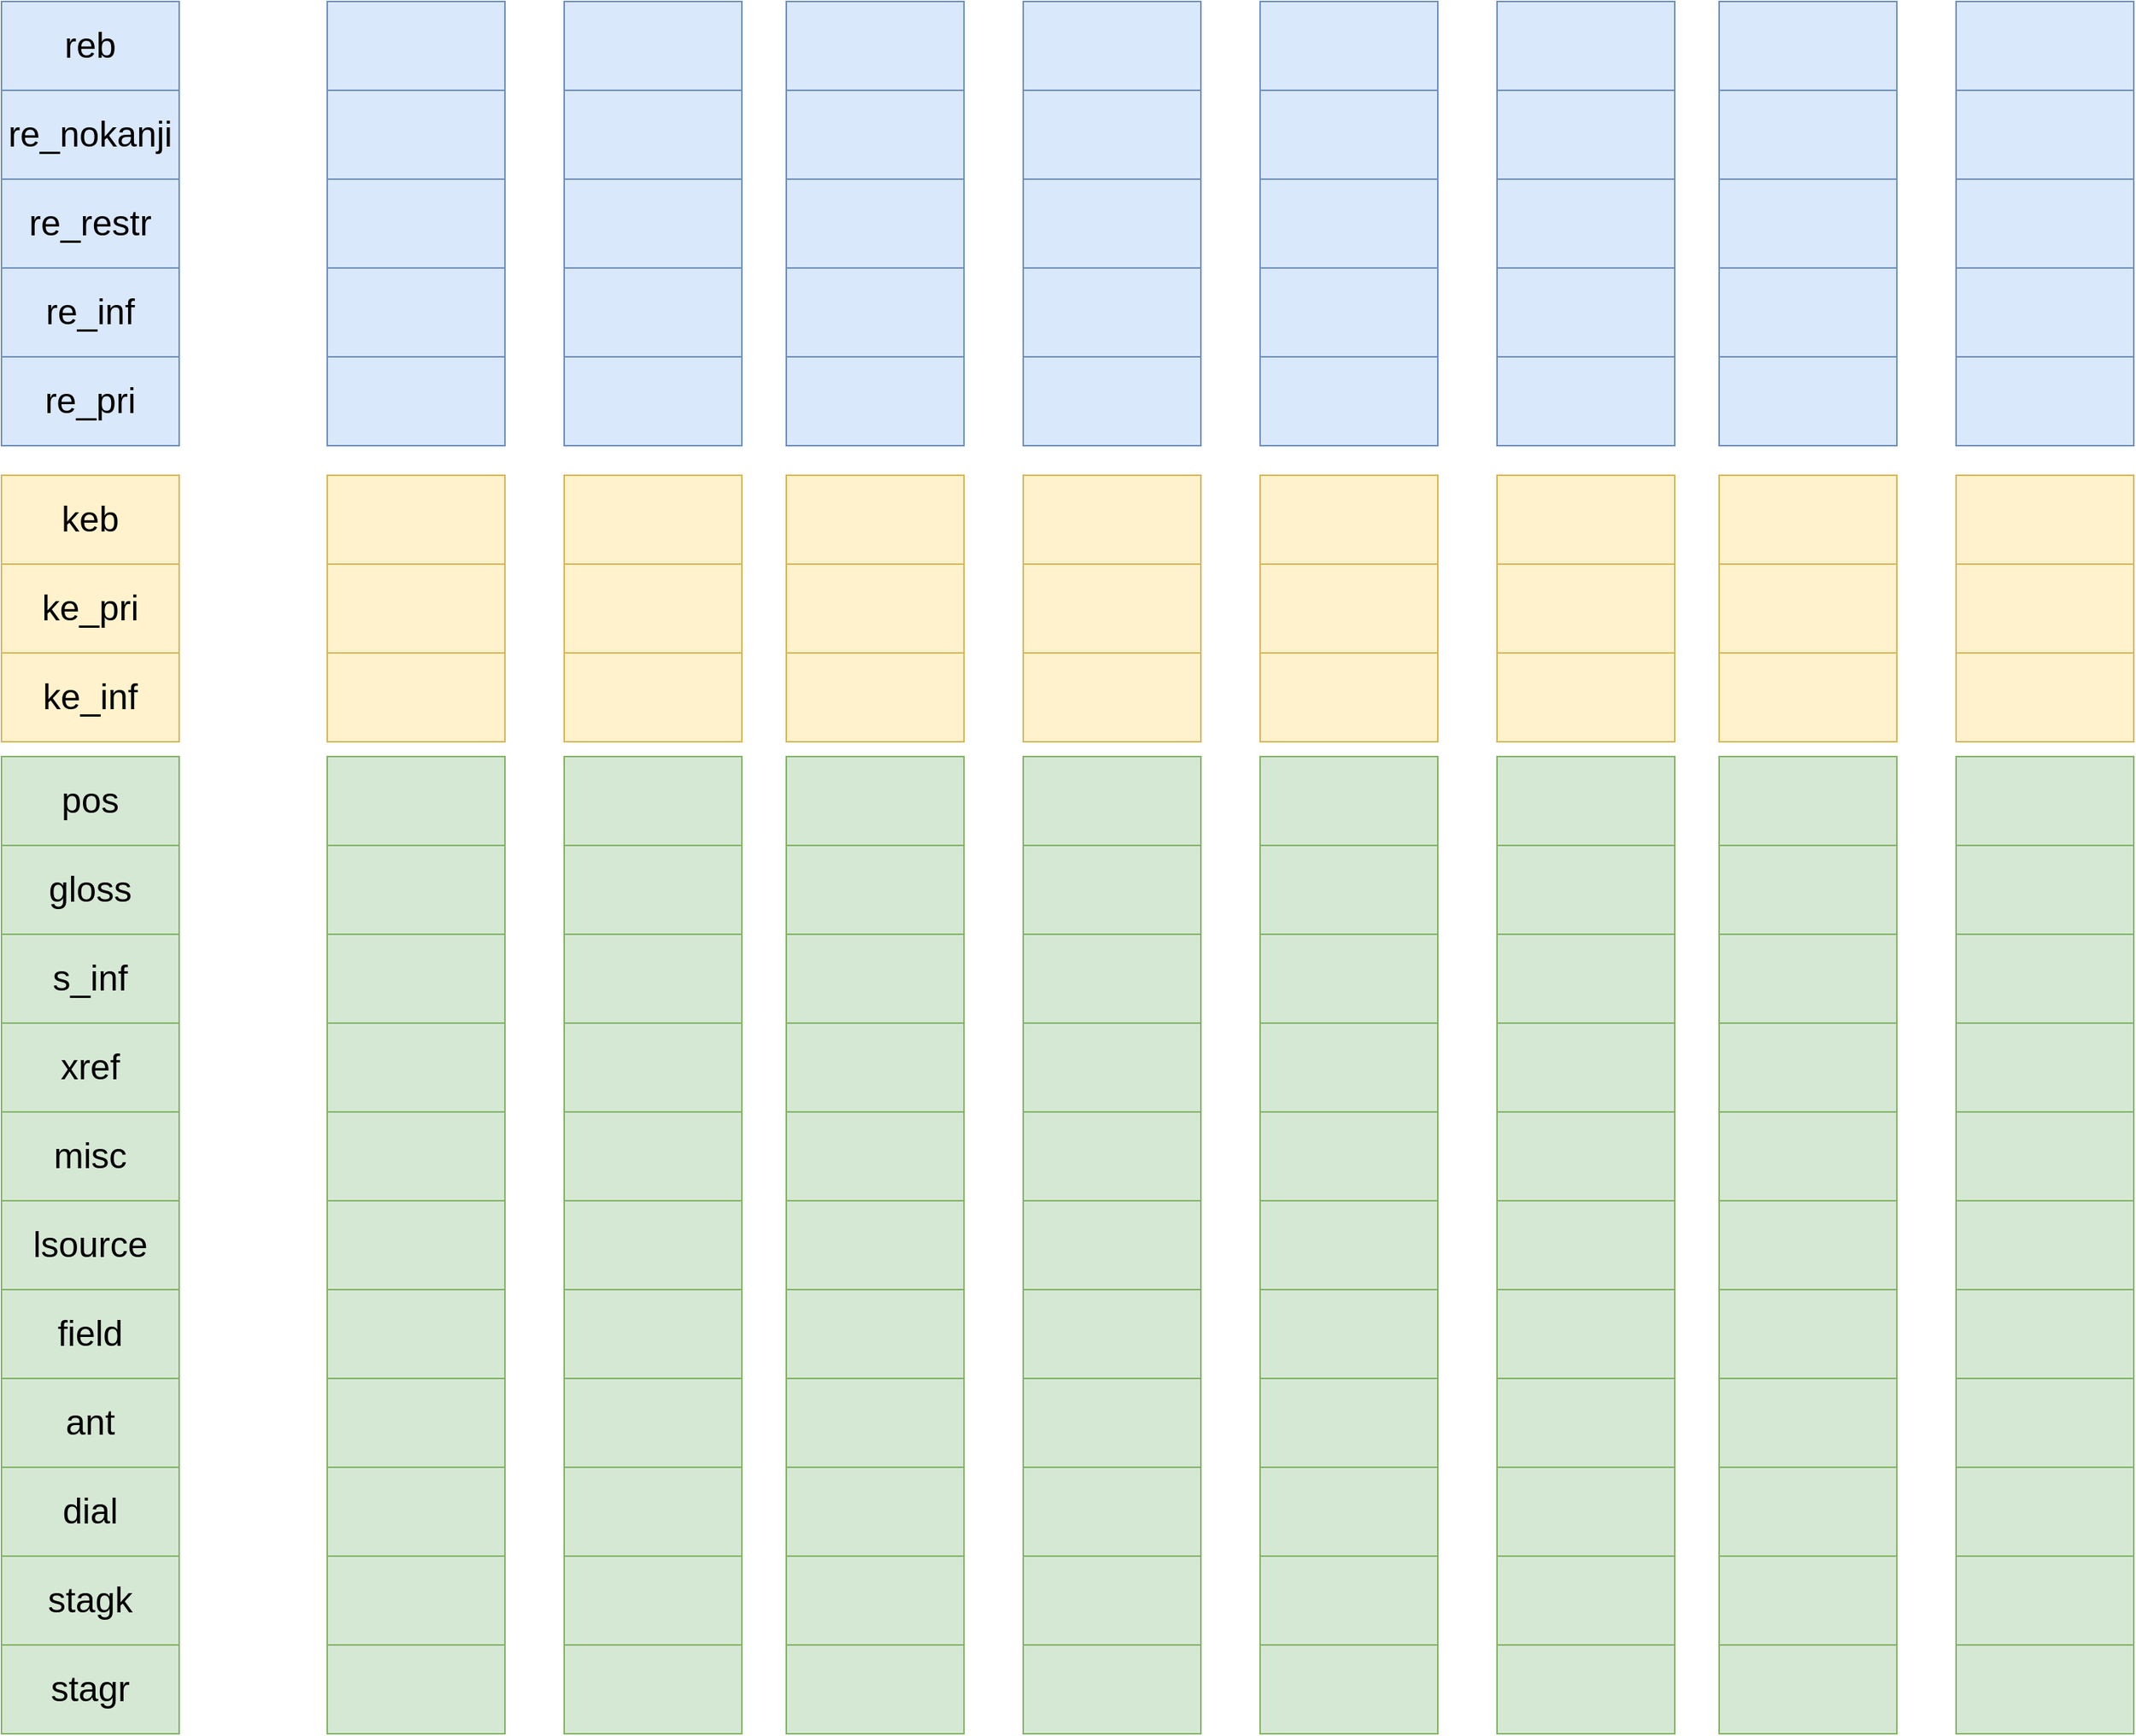 <mxfile version="15.3.5" type="device"><diagram id="VDv65uDaTZI5-oXiUYlj" name="Page-1"><mxGraphModel dx="2426" dy="1391" grid="1" gridSize="10" guides="1" tooltips="1" connect="1" arrows="1" fold="1" page="1" pageScale="1" pageWidth="850" pageHeight="1100" math="0" shadow="0"><root><mxCell id="0"/><mxCell id="1" parent="0"/><mxCell id="nnM_vdUUp27lyh8uVQgL-1" value="reb" style="rounded=0;whiteSpace=wrap;html=1;hachureGap=4;pointerEvents=0;fontSize=24;fillColor=#dae8fc;strokeColor=#6c8ebf;" vertex="1" parent="1"><mxGeometry x="70" y="210" width="120" height="60" as="geometry"/></mxCell><mxCell id="nnM_vdUUp27lyh8uVQgL-2" value="re_nokanji" style="rounded=0;whiteSpace=wrap;html=1;hachureGap=4;pointerEvents=0;fontSize=24;fillColor=#dae8fc;strokeColor=#6c8ebf;" vertex="1" parent="1"><mxGeometry x="70" y="270" width="120" height="60" as="geometry"/></mxCell><mxCell id="nnM_vdUUp27lyh8uVQgL-3" value="re_restr" style="rounded=0;whiteSpace=wrap;html=1;hachureGap=4;pointerEvents=0;fontSize=24;fillColor=#dae8fc;strokeColor=#6c8ebf;" vertex="1" parent="1"><mxGeometry x="70" y="330" width="120" height="60" as="geometry"/></mxCell><mxCell id="nnM_vdUUp27lyh8uVQgL-4" value="re_inf" style="rounded=0;whiteSpace=wrap;html=1;hachureGap=4;pointerEvents=0;fontSize=24;fillColor=#dae8fc;strokeColor=#6c8ebf;" vertex="1" parent="1"><mxGeometry x="70" y="390" width="120" height="60" as="geometry"/></mxCell><mxCell id="nnM_vdUUp27lyh8uVQgL-5" value="keb" style="rounded=0;whiteSpace=wrap;html=1;hachureGap=4;pointerEvents=0;fontSize=24;fillColor=#fff2cc;strokeColor=#d6b656;" vertex="1" parent="1"><mxGeometry x="70" y="530" width="120" height="60" as="geometry"/></mxCell><mxCell id="nnM_vdUUp27lyh8uVQgL-6" value="ke_pri" style="rounded=0;whiteSpace=wrap;html=1;hachureGap=4;pointerEvents=0;fontSize=24;fillColor=#fff2cc;strokeColor=#d6b656;" vertex="1" parent="1"><mxGeometry x="70" y="590" width="120" height="60" as="geometry"/></mxCell><mxCell id="nnM_vdUUp27lyh8uVQgL-7" value="ke_inf" style="rounded=0;whiteSpace=wrap;html=1;hachureGap=4;pointerEvents=0;fontSize=24;fillColor=#fff2cc;strokeColor=#d6b656;" vertex="1" parent="1"><mxGeometry x="70" y="650" width="120" height="60" as="geometry"/></mxCell><mxCell id="nnM_vdUUp27lyh8uVQgL-8" value="re_pri" style="rounded=0;whiteSpace=wrap;html=1;hachureGap=4;pointerEvents=0;fontSize=24;fillColor=#dae8fc;strokeColor=#6c8ebf;" vertex="1" parent="1"><mxGeometry x="70" y="450" width="120" height="60" as="geometry"/></mxCell><mxCell id="nnM_vdUUp27lyh8uVQgL-9" value="pos" style="rounded=0;whiteSpace=wrap;html=1;hachureGap=4;pointerEvents=0;fontSize=24;fillColor=#d5e8d4;strokeColor=#82b366;" vertex="1" parent="1"><mxGeometry x="70" y="720" width="120" height="60" as="geometry"/></mxCell><mxCell id="nnM_vdUUp27lyh8uVQgL-10" value="gloss" style="rounded=0;whiteSpace=wrap;html=1;hachureGap=4;pointerEvents=0;fontSize=24;fillColor=#d5e8d4;strokeColor=#82b366;" vertex="1" parent="1"><mxGeometry x="70" y="780" width="120" height="60" as="geometry"/></mxCell><mxCell id="nnM_vdUUp27lyh8uVQgL-11" value="s_inf" style="rounded=0;whiteSpace=wrap;html=1;hachureGap=4;pointerEvents=0;fontSize=24;fillColor=#d5e8d4;strokeColor=#82b366;" vertex="1" parent="1"><mxGeometry x="70" y="840" width="120" height="60" as="geometry"/></mxCell><mxCell id="nnM_vdUUp27lyh8uVQgL-12" value="xref" style="rounded=0;whiteSpace=wrap;html=1;hachureGap=4;pointerEvents=0;fontSize=24;fillColor=#d5e8d4;strokeColor=#82b366;" vertex="1" parent="1"><mxGeometry x="70" y="900" width="120" height="60" as="geometry"/></mxCell><mxCell id="nnM_vdUUp27lyh8uVQgL-13" value="misc" style="rounded=0;whiteSpace=wrap;html=1;hachureGap=4;pointerEvents=0;fontSize=24;fillColor=#d5e8d4;strokeColor=#82b366;" vertex="1" parent="1"><mxGeometry x="70" y="960" width="120" height="60" as="geometry"/></mxCell><mxCell id="nnM_vdUUp27lyh8uVQgL-14" value="lsource" style="rounded=0;whiteSpace=wrap;html=1;hachureGap=4;pointerEvents=0;fontSize=24;fillColor=#d5e8d4;strokeColor=#82b366;" vertex="1" parent="1"><mxGeometry x="70" y="1020" width="120" height="60" as="geometry"/></mxCell><mxCell id="nnM_vdUUp27lyh8uVQgL-15" value="field" style="rounded=0;whiteSpace=wrap;html=1;hachureGap=4;pointerEvents=0;fontSize=24;fillColor=#d5e8d4;strokeColor=#82b366;" vertex="1" parent="1"><mxGeometry x="70" y="1080" width="120" height="60" as="geometry"/></mxCell><mxCell id="nnM_vdUUp27lyh8uVQgL-16" value="ant" style="rounded=0;whiteSpace=wrap;html=1;hachureGap=4;pointerEvents=0;fontSize=24;fillColor=#d5e8d4;strokeColor=#82b366;" vertex="1" parent="1"><mxGeometry x="70" y="1140" width="120" height="60" as="geometry"/></mxCell><mxCell id="nnM_vdUUp27lyh8uVQgL-17" value="dial" style="rounded=0;whiteSpace=wrap;html=1;hachureGap=4;pointerEvents=0;fontSize=24;fillColor=#d5e8d4;strokeColor=#82b366;" vertex="1" parent="1"><mxGeometry x="70" y="1200" width="120" height="60" as="geometry"/></mxCell><mxCell id="nnM_vdUUp27lyh8uVQgL-18" value="stagk" style="rounded=0;whiteSpace=wrap;html=1;hachureGap=4;pointerEvents=0;fontSize=24;fillColor=#d5e8d4;strokeColor=#82b366;" vertex="1" parent="1"><mxGeometry x="70" y="1260" width="120" height="60" as="geometry"/></mxCell><mxCell id="nnM_vdUUp27lyh8uVQgL-19" value="stagr" style="rounded=0;whiteSpace=wrap;html=1;hachureGap=4;pointerEvents=0;fontSize=24;fillColor=#d5e8d4;strokeColor=#82b366;" vertex="1" parent="1"><mxGeometry x="70" y="1320" width="120" height="60" as="geometry"/></mxCell><mxCell id="nnM_vdUUp27lyh8uVQgL-20" value="" style="rounded=0;whiteSpace=wrap;html=1;hachureGap=4;pointerEvents=0;fontSize=24;fillColor=#dae8fc;strokeColor=#6c8ebf;" vertex="1" parent="1"><mxGeometry x="290" y="210" width="120" height="60" as="geometry"/></mxCell><mxCell id="nnM_vdUUp27lyh8uVQgL-21" value="" style="rounded=0;whiteSpace=wrap;html=1;hachureGap=4;pointerEvents=0;fontSize=24;fillColor=#dae8fc;strokeColor=#6c8ebf;" vertex="1" parent="1"><mxGeometry x="290" y="270" width="120" height="60" as="geometry"/></mxCell><mxCell id="nnM_vdUUp27lyh8uVQgL-22" value="" style="rounded=0;whiteSpace=wrap;html=1;hachureGap=4;pointerEvents=0;fontSize=24;fillColor=#dae8fc;strokeColor=#6c8ebf;" vertex="1" parent="1"><mxGeometry x="290" y="330" width="120" height="60" as="geometry"/></mxCell><mxCell id="nnM_vdUUp27lyh8uVQgL-23" value="" style="rounded=0;whiteSpace=wrap;html=1;hachureGap=4;pointerEvents=0;fontSize=24;fillColor=#dae8fc;strokeColor=#6c8ebf;" vertex="1" parent="1"><mxGeometry x="290" y="390" width="120" height="60" as="geometry"/></mxCell><mxCell id="nnM_vdUUp27lyh8uVQgL-24" value="" style="rounded=0;whiteSpace=wrap;html=1;hachureGap=4;pointerEvents=0;fontSize=24;fillColor=#fff2cc;strokeColor=#d6b656;" vertex="1" parent="1"><mxGeometry x="290" y="530" width="120" height="60" as="geometry"/></mxCell><mxCell id="nnM_vdUUp27lyh8uVQgL-25" value="" style="rounded=0;whiteSpace=wrap;html=1;hachureGap=4;pointerEvents=0;fontSize=24;fillColor=#fff2cc;strokeColor=#d6b656;" vertex="1" parent="1"><mxGeometry x="290" y="590" width="120" height="60" as="geometry"/></mxCell><mxCell id="nnM_vdUUp27lyh8uVQgL-26" value="" style="rounded=0;whiteSpace=wrap;html=1;hachureGap=4;pointerEvents=0;fontSize=24;fillColor=#fff2cc;strokeColor=#d6b656;" vertex="1" parent="1"><mxGeometry x="290" y="650" width="120" height="60" as="geometry"/></mxCell><mxCell id="nnM_vdUUp27lyh8uVQgL-27" value="" style="rounded=0;whiteSpace=wrap;html=1;hachureGap=4;pointerEvents=0;fontSize=24;fillColor=#dae8fc;strokeColor=#6c8ebf;" vertex="1" parent="1"><mxGeometry x="290" y="450" width="120" height="60" as="geometry"/></mxCell><mxCell id="nnM_vdUUp27lyh8uVQgL-28" value="" style="rounded=0;whiteSpace=wrap;html=1;hachureGap=4;pointerEvents=0;fontSize=24;fillColor=#d5e8d4;strokeColor=#82b366;" vertex="1" parent="1"><mxGeometry x="290" y="720" width="120" height="60" as="geometry"/></mxCell><mxCell id="nnM_vdUUp27lyh8uVQgL-29" value="" style="rounded=0;whiteSpace=wrap;html=1;hachureGap=4;pointerEvents=0;fontSize=24;fillColor=#d5e8d4;strokeColor=#82b366;" vertex="1" parent="1"><mxGeometry x="290" y="780" width="120" height="60" as="geometry"/></mxCell><mxCell id="nnM_vdUUp27lyh8uVQgL-30" value="" style="rounded=0;whiteSpace=wrap;html=1;hachureGap=4;pointerEvents=0;fontSize=24;fillColor=#d5e8d4;strokeColor=#82b366;" vertex="1" parent="1"><mxGeometry x="290" y="840" width="120" height="60" as="geometry"/></mxCell><mxCell id="nnM_vdUUp27lyh8uVQgL-31" value="" style="rounded=0;whiteSpace=wrap;html=1;hachureGap=4;pointerEvents=0;fontSize=24;fillColor=#d5e8d4;strokeColor=#82b366;" vertex="1" parent="1"><mxGeometry x="290" y="900" width="120" height="60" as="geometry"/></mxCell><mxCell id="nnM_vdUUp27lyh8uVQgL-32" value="" style="rounded=0;whiteSpace=wrap;html=1;hachureGap=4;pointerEvents=0;fontSize=24;fillColor=#d5e8d4;strokeColor=#82b366;" vertex="1" parent="1"><mxGeometry x="290" y="960" width="120" height="60" as="geometry"/></mxCell><mxCell id="nnM_vdUUp27lyh8uVQgL-33" value="" style="rounded=0;whiteSpace=wrap;html=1;hachureGap=4;pointerEvents=0;fontSize=24;fillColor=#d5e8d4;strokeColor=#82b366;" vertex="1" parent="1"><mxGeometry x="290" y="1020" width="120" height="60" as="geometry"/></mxCell><mxCell id="nnM_vdUUp27lyh8uVQgL-34" value="" style="rounded=0;whiteSpace=wrap;html=1;hachureGap=4;pointerEvents=0;fontSize=24;fillColor=#d5e8d4;strokeColor=#82b366;" vertex="1" parent="1"><mxGeometry x="290" y="1080" width="120" height="60" as="geometry"/></mxCell><mxCell id="nnM_vdUUp27lyh8uVQgL-35" value="" style="rounded=0;whiteSpace=wrap;html=1;hachureGap=4;pointerEvents=0;fontSize=24;fillColor=#d5e8d4;strokeColor=#82b366;" vertex="1" parent="1"><mxGeometry x="290" y="1140" width="120" height="60" as="geometry"/></mxCell><mxCell id="nnM_vdUUp27lyh8uVQgL-36" value="" style="rounded=0;whiteSpace=wrap;html=1;hachureGap=4;pointerEvents=0;fontSize=24;fillColor=#d5e8d4;strokeColor=#82b366;" vertex="1" parent="1"><mxGeometry x="290" y="1200" width="120" height="60" as="geometry"/></mxCell><mxCell id="nnM_vdUUp27lyh8uVQgL-37" value="" style="rounded=0;whiteSpace=wrap;html=1;hachureGap=4;pointerEvents=0;fontSize=24;fillColor=#d5e8d4;strokeColor=#82b366;" vertex="1" parent="1"><mxGeometry x="290" y="1260" width="120" height="60" as="geometry"/></mxCell><mxCell id="nnM_vdUUp27lyh8uVQgL-38" value="" style="rounded=0;whiteSpace=wrap;html=1;hachureGap=4;pointerEvents=0;fontSize=24;fillColor=#d5e8d4;strokeColor=#82b366;" vertex="1" parent="1"><mxGeometry x="290" y="1320" width="120" height="60" as="geometry"/></mxCell><mxCell id="nnM_vdUUp27lyh8uVQgL-39" value="" style="rounded=0;whiteSpace=wrap;html=1;hachureGap=4;pointerEvents=0;fontSize=24;fillColor=#dae8fc;strokeColor=#6c8ebf;" vertex="1" parent="1"><mxGeometry x="450" y="210" width="120" height="60" as="geometry"/></mxCell><mxCell id="nnM_vdUUp27lyh8uVQgL-40" value="" style="rounded=0;whiteSpace=wrap;html=1;hachureGap=4;pointerEvents=0;fontSize=24;fillColor=#dae8fc;strokeColor=#6c8ebf;" vertex="1" parent="1"><mxGeometry x="450" y="270" width="120" height="60" as="geometry"/></mxCell><mxCell id="nnM_vdUUp27lyh8uVQgL-41" value="" style="rounded=0;whiteSpace=wrap;html=1;hachureGap=4;pointerEvents=0;fontSize=24;fillColor=#dae8fc;strokeColor=#6c8ebf;" vertex="1" parent="1"><mxGeometry x="450" y="330" width="120" height="60" as="geometry"/></mxCell><mxCell id="nnM_vdUUp27lyh8uVQgL-42" value="" style="rounded=0;whiteSpace=wrap;html=1;hachureGap=4;pointerEvents=0;fontSize=24;fillColor=#dae8fc;strokeColor=#6c8ebf;" vertex="1" parent="1"><mxGeometry x="450" y="390" width="120" height="60" as="geometry"/></mxCell><mxCell id="nnM_vdUUp27lyh8uVQgL-43" value="" style="rounded=0;whiteSpace=wrap;html=1;hachureGap=4;pointerEvents=0;fontSize=24;fillColor=#fff2cc;strokeColor=#d6b656;" vertex="1" parent="1"><mxGeometry x="450" y="530" width="120" height="60" as="geometry"/></mxCell><mxCell id="nnM_vdUUp27lyh8uVQgL-44" value="" style="rounded=0;whiteSpace=wrap;html=1;hachureGap=4;pointerEvents=0;fontSize=24;fillColor=#fff2cc;strokeColor=#d6b656;" vertex="1" parent="1"><mxGeometry x="450" y="590" width="120" height="60" as="geometry"/></mxCell><mxCell id="nnM_vdUUp27lyh8uVQgL-45" value="" style="rounded=0;whiteSpace=wrap;html=1;hachureGap=4;pointerEvents=0;fontSize=24;fillColor=#fff2cc;strokeColor=#d6b656;" vertex="1" parent="1"><mxGeometry x="450" y="650" width="120" height="60" as="geometry"/></mxCell><mxCell id="nnM_vdUUp27lyh8uVQgL-46" value="" style="rounded=0;whiteSpace=wrap;html=1;hachureGap=4;pointerEvents=0;fontSize=24;fillColor=#dae8fc;strokeColor=#6c8ebf;" vertex="1" parent="1"><mxGeometry x="450" y="450" width="120" height="60" as="geometry"/></mxCell><mxCell id="nnM_vdUUp27lyh8uVQgL-47" value="" style="rounded=0;whiteSpace=wrap;html=1;hachureGap=4;pointerEvents=0;fontSize=24;fillColor=#d5e8d4;strokeColor=#82b366;" vertex="1" parent="1"><mxGeometry x="450" y="720" width="120" height="60" as="geometry"/></mxCell><mxCell id="nnM_vdUUp27lyh8uVQgL-48" value="" style="rounded=0;whiteSpace=wrap;html=1;hachureGap=4;pointerEvents=0;fontSize=24;fillColor=#d5e8d4;strokeColor=#82b366;" vertex="1" parent="1"><mxGeometry x="450" y="780" width="120" height="60" as="geometry"/></mxCell><mxCell id="nnM_vdUUp27lyh8uVQgL-49" value="" style="rounded=0;whiteSpace=wrap;html=1;hachureGap=4;pointerEvents=0;fontSize=24;fillColor=#d5e8d4;strokeColor=#82b366;" vertex="1" parent="1"><mxGeometry x="450" y="840" width="120" height="60" as="geometry"/></mxCell><mxCell id="nnM_vdUUp27lyh8uVQgL-50" value="" style="rounded=0;whiteSpace=wrap;html=1;hachureGap=4;pointerEvents=0;fontSize=24;fillColor=#d5e8d4;strokeColor=#82b366;" vertex="1" parent="1"><mxGeometry x="450" y="900" width="120" height="60" as="geometry"/></mxCell><mxCell id="nnM_vdUUp27lyh8uVQgL-51" value="" style="rounded=0;whiteSpace=wrap;html=1;hachureGap=4;pointerEvents=0;fontSize=24;fillColor=#d5e8d4;strokeColor=#82b366;" vertex="1" parent="1"><mxGeometry x="450" y="960" width="120" height="60" as="geometry"/></mxCell><mxCell id="nnM_vdUUp27lyh8uVQgL-52" value="" style="rounded=0;whiteSpace=wrap;html=1;hachureGap=4;pointerEvents=0;fontSize=24;fillColor=#d5e8d4;strokeColor=#82b366;" vertex="1" parent="1"><mxGeometry x="450" y="1020" width="120" height="60" as="geometry"/></mxCell><mxCell id="nnM_vdUUp27lyh8uVQgL-53" value="" style="rounded=0;whiteSpace=wrap;html=1;hachureGap=4;pointerEvents=0;fontSize=24;fillColor=#d5e8d4;strokeColor=#82b366;" vertex="1" parent="1"><mxGeometry x="450" y="1080" width="120" height="60" as="geometry"/></mxCell><mxCell id="nnM_vdUUp27lyh8uVQgL-54" value="" style="rounded=0;whiteSpace=wrap;html=1;hachureGap=4;pointerEvents=0;fontSize=24;fillColor=#d5e8d4;strokeColor=#82b366;" vertex="1" parent="1"><mxGeometry x="450" y="1140" width="120" height="60" as="geometry"/></mxCell><mxCell id="nnM_vdUUp27lyh8uVQgL-55" value="" style="rounded=0;whiteSpace=wrap;html=1;hachureGap=4;pointerEvents=0;fontSize=24;fillColor=#d5e8d4;strokeColor=#82b366;" vertex="1" parent="1"><mxGeometry x="450" y="1200" width="120" height="60" as="geometry"/></mxCell><mxCell id="nnM_vdUUp27lyh8uVQgL-56" value="" style="rounded=0;whiteSpace=wrap;html=1;hachureGap=4;pointerEvents=0;fontSize=24;fillColor=#d5e8d4;strokeColor=#82b366;" vertex="1" parent="1"><mxGeometry x="450" y="1260" width="120" height="60" as="geometry"/></mxCell><mxCell id="nnM_vdUUp27lyh8uVQgL-57" value="" style="rounded=0;whiteSpace=wrap;html=1;hachureGap=4;pointerEvents=0;fontSize=24;fillColor=#d5e8d4;strokeColor=#82b366;" vertex="1" parent="1"><mxGeometry x="450" y="1320" width="120" height="60" as="geometry"/></mxCell><mxCell id="nnM_vdUUp27lyh8uVQgL-58" value="" style="rounded=0;whiteSpace=wrap;html=1;hachureGap=4;pointerEvents=0;fontSize=24;fillColor=#dae8fc;strokeColor=#6c8ebf;" vertex="1" parent="1"><mxGeometry x="600" y="210" width="120" height="60" as="geometry"/></mxCell><mxCell id="nnM_vdUUp27lyh8uVQgL-59" value="" style="rounded=0;whiteSpace=wrap;html=1;hachureGap=4;pointerEvents=0;fontSize=24;fillColor=#dae8fc;strokeColor=#6c8ebf;" vertex="1" parent="1"><mxGeometry x="600" y="270" width="120" height="60" as="geometry"/></mxCell><mxCell id="nnM_vdUUp27lyh8uVQgL-60" value="" style="rounded=0;whiteSpace=wrap;html=1;hachureGap=4;pointerEvents=0;fontSize=24;fillColor=#dae8fc;strokeColor=#6c8ebf;" vertex="1" parent="1"><mxGeometry x="600" y="330" width="120" height="60" as="geometry"/></mxCell><mxCell id="nnM_vdUUp27lyh8uVQgL-61" value="" style="rounded=0;whiteSpace=wrap;html=1;hachureGap=4;pointerEvents=0;fontSize=24;fillColor=#dae8fc;strokeColor=#6c8ebf;" vertex="1" parent="1"><mxGeometry x="600" y="390" width="120" height="60" as="geometry"/></mxCell><mxCell id="nnM_vdUUp27lyh8uVQgL-62" value="" style="rounded=0;whiteSpace=wrap;html=1;hachureGap=4;pointerEvents=0;fontSize=24;fillColor=#fff2cc;strokeColor=#d6b656;" vertex="1" parent="1"><mxGeometry x="600" y="530" width="120" height="60" as="geometry"/></mxCell><mxCell id="nnM_vdUUp27lyh8uVQgL-63" value="" style="rounded=0;whiteSpace=wrap;html=1;hachureGap=4;pointerEvents=0;fontSize=24;fillColor=#fff2cc;strokeColor=#d6b656;" vertex="1" parent="1"><mxGeometry x="600" y="590" width="120" height="60" as="geometry"/></mxCell><mxCell id="nnM_vdUUp27lyh8uVQgL-64" value="" style="rounded=0;whiteSpace=wrap;html=1;hachureGap=4;pointerEvents=0;fontSize=24;fillColor=#fff2cc;strokeColor=#d6b656;" vertex="1" parent="1"><mxGeometry x="600" y="650" width="120" height="60" as="geometry"/></mxCell><mxCell id="nnM_vdUUp27lyh8uVQgL-65" value="" style="rounded=0;whiteSpace=wrap;html=1;hachureGap=4;pointerEvents=0;fontSize=24;fillColor=#dae8fc;strokeColor=#6c8ebf;" vertex="1" parent="1"><mxGeometry x="600" y="450" width="120" height="60" as="geometry"/></mxCell><mxCell id="nnM_vdUUp27lyh8uVQgL-66" value="" style="rounded=0;whiteSpace=wrap;html=1;hachureGap=4;pointerEvents=0;fontSize=24;fillColor=#d5e8d4;strokeColor=#82b366;" vertex="1" parent="1"><mxGeometry x="600" y="720" width="120" height="60" as="geometry"/></mxCell><mxCell id="nnM_vdUUp27lyh8uVQgL-67" value="" style="rounded=0;whiteSpace=wrap;html=1;hachureGap=4;pointerEvents=0;fontSize=24;fillColor=#d5e8d4;strokeColor=#82b366;" vertex="1" parent="1"><mxGeometry x="600" y="780" width="120" height="60" as="geometry"/></mxCell><mxCell id="nnM_vdUUp27lyh8uVQgL-68" value="" style="rounded=0;whiteSpace=wrap;html=1;hachureGap=4;pointerEvents=0;fontSize=24;fillColor=#d5e8d4;strokeColor=#82b366;" vertex="1" parent="1"><mxGeometry x="600" y="840" width="120" height="60" as="geometry"/></mxCell><mxCell id="nnM_vdUUp27lyh8uVQgL-69" value="" style="rounded=0;whiteSpace=wrap;html=1;hachureGap=4;pointerEvents=0;fontSize=24;fillColor=#d5e8d4;strokeColor=#82b366;" vertex="1" parent="1"><mxGeometry x="600" y="900" width="120" height="60" as="geometry"/></mxCell><mxCell id="nnM_vdUUp27lyh8uVQgL-70" value="" style="rounded=0;whiteSpace=wrap;html=1;hachureGap=4;pointerEvents=0;fontSize=24;fillColor=#d5e8d4;strokeColor=#82b366;" vertex="1" parent="1"><mxGeometry x="600" y="960" width="120" height="60" as="geometry"/></mxCell><mxCell id="nnM_vdUUp27lyh8uVQgL-71" value="" style="rounded=0;whiteSpace=wrap;html=1;hachureGap=4;pointerEvents=0;fontSize=24;fillColor=#d5e8d4;strokeColor=#82b366;" vertex="1" parent="1"><mxGeometry x="600" y="1020" width="120" height="60" as="geometry"/></mxCell><mxCell id="nnM_vdUUp27lyh8uVQgL-72" value="" style="rounded=0;whiteSpace=wrap;html=1;hachureGap=4;pointerEvents=0;fontSize=24;fillColor=#d5e8d4;strokeColor=#82b366;" vertex="1" parent="1"><mxGeometry x="600" y="1080" width="120" height="60" as="geometry"/></mxCell><mxCell id="nnM_vdUUp27lyh8uVQgL-73" value="" style="rounded=0;whiteSpace=wrap;html=1;hachureGap=4;pointerEvents=0;fontSize=24;fillColor=#d5e8d4;strokeColor=#82b366;" vertex="1" parent="1"><mxGeometry x="600" y="1140" width="120" height="60" as="geometry"/></mxCell><mxCell id="nnM_vdUUp27lyh8uVQgL-74" value="" style="rounded=0;whiteSpace=wrap;html=1;hachureGap=4;pointerEvents=0;fontSize=24;fillColor=#d5e8d4;strokeColor=#82b366;" vertex="1" parent="1"><mxGeometry x="600" y="1200" width="120" height="60" as="geometry"/></mxCell><mxCell id="nnM_vdUUp27lyh8uVQgL-75" value="" style="rounded=0;whiteSpace=wrap;html=1;hachureGap=4;pointerEvents=0;fontSize=24;fillColor=#d5e8d4;strokeColor=#82b366;" vertex="1" parent="1"><mxGeometry x="600" y="1260" width="120" height="60" as="geometry"/></mxCell><mxCell id="nnM_vdUUp27lyh8uVQgL-76" value="" style="rounded=0;whiteSpace=wrap;html=1;hachureGap=4;pointerEvents=0;fontSize=24;fillColor=#d5e8d4;strokeColor=#82b366;" vertex="1" parent="1"><mxGeometry x="600" y="1320" width="120" height="60" as="geometry"/></mxCell><mxCell id="nnM_vdUUp27lyh8uVQgL-77" value="" style="rounded=0;whiteSpace=wrap;html=1;hachureGap=4;pointerEvents=0;fontSize=24;fillColor=#dae8fc;strokeColor=#6c8ebf;" vertex="1" parent="1"><mxGeometry x="760" y="210" width="120" height="60" as="geometry"/></mxCell><mxCell id="nnM_vdUUp27lyh8uVQgL-78" value="" style="rounded=0;whiteSpace=wrap;html=1;hachureGap=4;pointerEvents=0;fontSize=24;fillColor=#dae8fc;strokeColor=#6c8ebf;" vertex="1" parent="1"><mxGeometry x="760" y="270" width="120" height="60" as="geometry"/></mxCell><mxCell id="nnM_vdUUp27lyh8uVQgL-79" value="" style="rounded=0;whiteSpace=wrap;html=1;hachureGap=4;pointerEvents=0;fontSize=24;fillColor=#dae8fc;strokeColor=#6c8ebf;" vertex="1" parent="1"><mxGeometry x="760" y="330" width="120" height="60" as="geometry"/></mxCell><mxCell id="nnM_vdUUp27lyh8uVQgL-80" value="" style="rounded=0;whiteSpace=wrap;html=1;hachureGap=4;pointerEvents=0;fontSize=24;fillColor=#dae8fc;strokeColor=#6c8ebf;" vertex="1" parent="1"><mxGeometry x="760" y="390" width="120" height="60" as="geometry"/></mxCell><mxCell id="nnM_vdUUp27lyh8uVQgL-81" value="" style="rounded=0;whiteSpace=wrap;html=1;hachureGap=4;pointerEvents=0;fontSize=24;fillColor=#fff2cc;strokeColor=#d6b656;" vertex="1" parent="1"><mxGeometry x="760" y="530" width="120" height="60" as="geometry"/></mxCell><mxCell id="nnM_vdUUp27lyh8uVQgL-82" value="" style="rounded=0;whiteSpace=wrap;html=1;hachureGap=4;pointerEvents=0;fontSize=24;fillColor=#fff2cc;strokeColor=#d6b656;" vertex="1" parent="1"><mxGeometry x="760" y="590" width="120" height="60" as="geometry"/></mxCell><mxCell id="nnM_vdUUp27lyh8uVQgL-83" value="" style="rounded=0;whiteSpace=wrap;html=1;hachureGap=4;pointerEvents=0;fontSize=24;fillColor=#fff2cc;strokeColor=#d6b656;" vertex="1" parent="1"><mxGeometry x="760" y="650" width="120" height="60" as="geometry"/></mxCell><mxCell id="nnM_vdUUp27lyh8uVQgL-84" value="" style="rounded=0;whiteSpace=wrap;html=1;hachureGap=4;pointerEvents=0;fontSize=24;fillColor=#dae8fc;strokeColor=#6c8ebf;" vertex="1" parent="1"><mxGeometry x="760" y="450" width="120" height="60" as="geometry"/></mxCell><mxCell id="nnM_vdUUp27lyh8uVQgL-85" value="" style="rounded=0;whiteSpace=wrap;html=1;hachureGap=4;pointerEvents=0;fontSize=24;fillColor=#d5e8d4;strokeColor=#82b366;" vertex="1" parent="1"><mxGeometry x="760" y="720" width="120" height="60" as="geometry"/></mxCell><mxCell id="nnM_vdUUp27lyh8uVQgL-86" value="" style="rounded=0;whiteSpace=wrap;html=1;hachureGap=4;pointerEvents=0;fontSize=24;fillColor=#d5e8d4;strokeColor=#82b366;" vertex="1" parent="1"><mxGeometry x="760" y="780" width="120" height="60" as="geometry"/></mxCell><mxCell id="nnM_vdUUp27lyh8uVQgL-87" value="" style="rounded=0;whiteSpace=wrap;html=1;hachureGap=4;pointerEvents=0;fontSize=24;fillColor=#d5e8d4;strokeColor=#82b366;" vertex="1" parent="1"><mxGeometry x="760" y="840" width="120" height="60" as="geometry"/></mxCell><mxCell id="nnM_vdUUp27lyh8uVQgL-88" value="" style="rounded=0;whiteSpace=wrap;html=1;hachureGap=4;pointerEvents=0;fontSize=24;fillColor=#d5e8d4;strokeColor=#82b366;" vertex="1" parent="1"><mxGeometry x="760" y="900" width="120" height="60" as="geometry"/></mxCell><mxCell id="nnM_vdUUp27lyh8uVQgL-89" value="" style="rounded=0;whiteSpace=wrap;html=1;hachureGap=4;pointerEvents=0;fontSize=24;fillColor=#d5e8d4;strokeColor=#82b366;" vertex="1" parent="1"><mxGeometry x="760" y="960" width="120" height="60" as="geometry"/></mxCell><mxCell id="nnM_vdUUp27lyh8uVQgL-90" value="" style="rounded=0;whiteSpace=wrap;html=1;hachureGap=4;pointerEvents=0;fontSize=24;fillColor=#d5e8d4;strokeColor=#82b366;" vertex="1" parent="1"><mxGeometry x="760" y="1020" width="120" height="60" as="geometry"/></mxCell><mxCell id="nnM_vdUUp27lyh8uVQgL-91" value="" style="rounded=0;whiteSpace=wrap;html=1;hachureGap=4;pointerEvents=0;fontSize=24;fillColor=#d5e8d4;strokeColor=#82b366;" vertex="1" parent="1"><mxGeometry x="760" y="1080" width="120" height="60" as="geometry"/></mxCell><mxCell id="nnM_vdUUp27lyh8uVQgL-92" value="" style="rounded=0;whiteSpace=wrap;html=1;hachureGap=4;pointerEvents=0;fontSize=24;fillColor=#d5e8d4;strokeColor=#82b366;" vertex="1" parent="1"><mxGeometry x="760" y="1140" width="120" height="60" as="geometry"/></mxCell><mxCell id="nnM_vdUUp27lyh8uVQgL-93" value="" style="rounded=0;whiteSpace=wrap;html=1;hachureGap=4;pointerEvents=0;fontSize=24;fillColor=#d5e8d4;strokeColor=#82b366;" vertex="1" parent="1"><mxGeometry x="760" y="1200" width="120" height="60" as="geometry"/></mxCell><mxCell id="nnM_vdUUp27lyh8uVQgL-94" value="" style="rounded=0;whiteSpace=wrap;html=1;hachureGap=4;pointerEvents=0;fontSize=24;fillColor=#d5e8d4;strokeColor=#82b366;" vertex="1" parent="1"><mxGeometry x="760" y="1260" width="120" height="60" as="geometry"/></mxCell><mxCell id="nnM_vdUUp27lyh8uVQgL-95" value="" style="rounded=0;whiteSpace=wrap;html=1;hachureGap=4;pointerEvents=0;fontSize=24;fillColor=#d5e8d4;strokeColor=#82b366;" vertex="1" parent="1"><mxGeometry x="760" y="1320" width="120" height="60" as="geometry"/></mxCell><mxCell id="nnM_vdUUp27lyh8uVQgL-96" value="" style="rounded=0;whiteSpace=wrap;html=1;hachureGap=4;pointerEvents=0;fontSize=24;fillColor=#dae8fc;strokeColor=#6c8ebf;" vertex="1" parent="1"><mxGeometry x="920" y="210" width="120" height="60" as="geometry"/></mxCell><mxCell id="nnM_vdUUp27lyh8uVQgL-97" value="" style="rounded=0;whiteSpace=wrap;html=1;hachureGap=4;pointerEvents=0;fontSize=24;fillColor=#dae8fc;strokeColor=#6c8ebf;" vertex="1" parent="1"><mxGeometry x="920" y="270" width="120" height="60" as="geometry"/></mxCell><mxCell id="nnM_vdUUp27lyh8uVQgL-98" value="" style="rounded=0;whiteSpace=wrap;html=1;hachureGap=4;pointerEvents=0;fontSize=24;fillColor=#dae8fc;strokeColor=#6c8ebf;" vertex="1" parent="1"><mxGeometry x="920" y="330" width="120" height="60" as="geometry"/></mxCell><mxCell id="nnM_vdUUp27lyh8uVQgL-99" value="" style="rounded=0;whiteSpace=wrap;html=1;hachureGap=4;pointerEvents=0;fontSize=24;fillColor=#dae8fc;strokeColor=#6c8ebf;" vertex="1" parent="1"><mxGeometry x="920" y="390" width="120" height="60" as="geometry"/></mxCell><mxCell id="nnM_vdUUp27lyh8uVQgL-100" value="" style="rounded=0;whiteSpace=wrap;html=1;hachureGap=4;pointerEvents=0;fontSize=24;fillColor=#fff2cc;strokeColor=#d6b656;" vertex="1" parent="1"><mxGeometry x="920" y="530" width="120" height="60" as="geometry"/></mxCell><mxCell id="nnM_vdUUp27lyh8uVQgL-101" value="" style="rounded=0;whiteSpace=wrap;html=1;hachureGap=4;pointerEvents=0;fontSize=24;fillColor=#fff2cc;strokeColor=#d6b656;" vertex="1" parent="1"><mxGeometry x="920" y="590" width="120" height="60" as="geometry"/></mxCell><mxCell id="nnM_vdUUp27lyh8uVQgL-102" value="" style="rounded=0;whiteSpace=wrap;html=1;hachureGap=4;pointerEvents=0;fontSize=24;fillColor=#fff2cc;strokeColor=#d6b656;" vertex="1" parent="1"><mxGeometry x="920" y="650" width="120" height="60" as="geometry"/></mxCell><mxCell id="nnM_vdUUp27lyh8uVQgL-103" value="" style="rounded=0;whiteSpace=wrap;html=1;hachureGap=4;pointerEvents=0;fontSize=24;fillColor=#dae8fc;strokeColor=#6c8ebf;" vertex="1" parent="1"><mxGeometry x="920" y="450" width="120" height="60" as="geometry"/></mxCell><mxCell id="nnM_vdUUp27lyh8uVQgL-104" value="" style="rounded=0;whiteSpace=wrap;html=1;hachureGap=4;pointerEvents=0;fontSize=24;fillColor=#d5e8d4;strokeColor=#82b366;" vertex="1" parent="1"><mxGeometry x="920" y="720" width="120" height="60" as="geometry"/></mxCell><mxCell id="nnM_vdUUp27lyh8uVQgL-105" value="" style="rounded=0;whiteSpace=wrap;html=1;hachureGap=4;pointerEvents=0;fontSize=24;fillColor=#d5e8d4;strokeColor=#82b366;" vertex="1" parent="1"><mxGeometry x="920" y="780" width="120" height="60" as="geometry"/></mxCell><mxCell id="nnM_vdUUp27lyh8uVQgL-106" value="" style="rounded=0;whiteSpace=wrap;html=1;hachureGap=4;pointerEvents=0;fontSize=24;fillColor=#d5e8d4;strokeColor=#82b366;" vertex="1" parent="1"><mxGeometry x="920" y="840" width="120" height="60" as="geometry"/></mxCell><mxCell id="nnM_vdUUp27lyh8uVQgL-107" value="" style="rounded=0;whiteSpace=wrap;html=1;hachureGap=4;pointerEvents=0;fontSize=24;fillColor=#d5e8d4;strokeColor=#82b366;" vertex="1" parent="1"><mxGeometry x="920" y="900" width="120" height="60" as="geometry"/></mxCell><mxCell id="nnM_vdUUp27lyh8uVQgL-108" value="" style="rounded=0;whiteSpace=wrap;html=1;hachureGap=4;pointerEvents=0;fontSize=24;fillColor=#d5e8d4;strokeColor=#82b366;" vertex="1" parent="1"><mxGeometry x="920" y="960" width="120" height="60" as="geometry"/></mxCell><mxCell id="nnM_vdUUp27lyh8uVQgL-109" value="" style="rounded=0;whiteSpace=wrap;html=1;hachureGap=4;pointerEvents=0;fontSize=24;fillColor=#d5e8d4;strokeColor=#82b366;" vertex="1" parent="1"><mxGeometry x="920" y="1020" width="120" height="60" as="geometry"/></mxCell><mxCell id="nnM_vdUUp27lyh8uVQgL-110" value="" style="rounded=0;whiteSpace=wrap;html=1;hachureGap=4;pointerEvents=0;fontSize=24;fillColor=#d5e8d4;strokeColor=#82b366;" vertex="1" parent="1"><mxGeometry x="920" y="1080" width="120" height="60" as="geometry"/></mxCell><mxCell id="nnM_vdUUp27lyh8uVQgL-111" value="" style="rounded=0;whiteSpace=wrap;html=1;hachureGap=4;pointerEvents=0;fontSize=24;fillColor=#d5e8d4;strokeColor=#82b366;" vertex="1" parent="1"><mxGeometry x="920" y="1140" width="120" height="60" as="geometry"/></mxCell><mxCell id="nnM_vdUUp27lyh8uVQgL-112" value="" style="rounded=0;whiteSpace=wrap;html=1;hachureGap=4;pointerEvents=0;fontSize=24;fillColor=#d5e8d4;strokeColor=#82b366;" vertex="1" parent="1"><mxGeometry x="920" y="1200" width="120" height="60" as="geometry"/></mxCell><mxCell id="nnM_vdUUp27lyh8uVQgL-113" value="" style="rounded=0;whiteSpace=wrap;html=1;hachureGap=4;pointerEvents=0;fontSize=24;fillColor=#d5e8d4;strokeColor=#82b366;" vertex="1" parent="1"><mxGeometry x="920" y="1260" width="120" height="60" as="geometry"/></mxCell><mxCell id="nnM_vdUUp27lyh8uVQgL-114" value="" style="rounded=0;whiteSpace=wrap;html=1;hachureGap=4;pointerEvents=0;fontSize=24;fillColor=#d5e8d4;strokeColor=#82b366;" vertex="1" parent="1"><mxGeometry x="920" y="1320" width="120" height="60" as="geometry"/></mxCell><mxCell id="nnM_vdUUp27lyh8uVQgL-115" value="" style="rounded=0;whiteSpace=wrap;html=1;hachureGap=4;pointerEvents=0;fontSize=24;fillColor=#dae8fc;strokeColor=#6c8ebf;" vertex="1" parent="1"><mxGeometry x="1080" y="210" width="120" height="60" as="geometry"/></mxCell><mxCell id="nnM_vdUUp27lyh8uVQgL-116" value="" style="rounded=0;whiteSpace=wrap;html=1;hachureGap=4;pointerEvents=0;fontSize=24;fillColor=#dae8fc;strokeColor=#6c8ebf;" vertex="1" parent="1"><mxGeometry x="1080" y="270" width="120" height="60" as="geometry"/></mxCell><mxCell id="nnM_vdUUp27lyh8uVQgL-117" value="" style="rounded=0;whiteSpace=wrap;html=1;hachureGap=4;pointerEvents=0;fontSize=24;fillColor=#dae8fc;strokeColor=#6c8ebf;" vertex="1" parent="1"><mxGeometry x="1080" y="330" width="120" height="60" as="geometry"/></mxCell><mxCell id="nnM_vdUUp27lyh8uVQgL-118" value="" style="rounded=0;whiteSpace=wrap;html=1;hachureGap=4;pointerEvents=0;fontSize=24;fillColor=#dae8fc;strokeColor=#6c8ebf;" vertex="1" parent="1"><mxGeometry x="1080" y="390" width="120" height="60" as="geometry"/></mxCell><mxCell id="nnM_vdUUp27lyh8uVQgL-119" value="" style="rounded=0;whiteSpace=wrap;html=1;hachureGap=4;pointerEvents=0;fontSize=24;fillColor=#fff2cc;strokeColor=#d6b656;" vertex="1" parent="1"><mxGeometry x="1080" y="530" width="120" height="60" as="geometry"/></mxCell><mxCell id="nnM_vdUUp27lyh8uVQgL-120" value="" style="rounded=0;whiteSpace=wrap;html=1;hachureGap=4;pointerEvents=0;fontSize=24;fillColor=#fff2cc;strokeColor=#d6b656;" vertex="1" parent="1"><mxGeometry x="1080" y="590" width="120" height="60" as="geometry"/></mxCell><mxCell id="nnM_vdUUp27lyh8uVQgL-121" value="" style="rounded=0;whiteSpace=wrap;html=1;hachureGap=4;pointerEvents=0;fontSize=24;fillColor=#fff2cc;strokeColor=#d6b656;" vertex="1" parent="1"><mxGeometry x="1080" y="650" width="120" height="60" as="geometry"/></mxCell><mxCell id="nnM_vdUUp27lyh8uVQgL-122" value="" style="rounded=0;whiteSpace=wrap;html=1;hachureGap=4;pointerEvents=0;fontSize=24;fillColor=#dae8fc;strokeColor=#6c8ebf;" vertex="1" parent="1"><mxGeometry x="1080" y="450" width="120" height="60" as="geometry"/></mxCell><mxCell id="nnM_vdUUp27lyh8uVQgL-123" value="" style="rounded=0;whiteSpace=wrap;html=1;hachureGap=4;pointerEvents=0;fontSize=24;fillColor=#d5e8d4;strokeColor=#82b366;" vertex="1" parent="1"><mxGeometry x="1080" y="720" width="120" height="60" as="geometry"/></mxCell><mxCell id="nnM_vdUUp27lyh8uVQgL-124" value="" style="rounded=0;whiteSpace=wrap;html=1;hachureGap=4;pointerEvents=0;fontSize=24;fillColor=#d5e8d4;strokeColor=#82b366;" vertex="1" parent="1"><mxGeometry x="1080" y="780" width="120" height="60" as="geometry"/></mxCell><mxCell id="nnM_vdUUp27lyh8uVQgL-125" value="" style="rounded=0;whiteSpace=wrap;html=1;hachureGap=4;pointerEvents=0;fontSize=24;fillColor=#d5e8d4;strokeColor=#82b366;" vertex="1" parent="1"><mxGeometry x="1080" y="840" width="120" height="60" as="geometry"/></mxCell><mxCell id="nnM_vdUUp27lyh8uVQgL-126" value="" style="rounded=0;whiteSpace=wrap;html=1;hachureGap=4;pointerEvents=0;fontSize=24;fillColor=#d5e8d4;strokeColor=#82b366;" vertex="1" parent="1"><mxGeometry x="1080" y="900" width="120" height="60" as="geometry"/></mxCell><mxCell id="nnM_vdUUp27lyh8uVQgL-127" value="" style="rounded=0;whiteSpace=wrap;html=1;hachureGap=4;pointerEvents=0;fontSize=24;fillColor=#d5e8d4;strokeColor=#82b366;" vertex="1" parent="1"><mxGeometry x="1080" y="960" width="120" height="60" as="geometry"/></mxCell><mxCell id="nnM_vdUUp27lyh8uVQgL-128" value="" style="rounded=0;whiteSpace=wrap;html=1;hachureGap=4;pointerEvents=0;fontSize=24;fillColor=#d5e8d4;strokeColor=#82b366;" vertex="1" parent="1"><mxGeometry x="1080" y="1020" width="120" height="60" as="geometry"/></mxCell><mxCell id="nnM_vdUUp27lyh8uVQgL-129" value="" style="rounded=0;whiteSpace=wrap;html=1;hachureGap=4;pointerEvents=0;fontSize=24;fillColor=#d5e8d4;strokeColor=#82b366;" vertex="1" parent="1"><mxGeometry x="1080" y="1080" width="120" height="60" as="geometry"/></mxCell><mxCell id="nnM_vdUUp27lyh8uVQgL-130" value="" style="rounded=0;whiteSpace=wrap;html=1;hachureGap=4;pointerEvents=0;fontSize=24;fillColor=#d5e8d4;strokeColor=#82b366;" vertex="1" parent="1"><mxGeometry x="1080" y="1140" width="120" height="60" as="geometry"/></mxCell><mxCell id="nnM_vdUUp27lyh8uVQgL-131" value="" style="rounded=0;whiteSpace=wrap;html=1;hachureGap=4;pointerEvents=0;fontSize=24;fillColor=#d5e8d4;strokeColor=#82b366;" vertex="1" parent="1"><mxGeometry x="1080" y="1200" width="120" height="60" as="geometry"/></mxCell><mxCell id="nnM_vdUUp27lyh8uVQgL-132" value="" style="rounded=0;whiteSpace=wrap;html=1;hachureGap=4;pointerEvents=0;fontSize=24;fillColor=#d5e8d4;strokeColor=#82b366;" vertex="1" parent="1"><mxGeometry x="1080" y="1260" width="120" height="60" as="geometry"/></mxCell><mxCell id="nnM_vdUUp27lyh8uVQgL-133" value="" style="rounded=0;whiteSpace=wrap;html=1;hachureGap=4;pointerEvents=0;fontSize=24;fillColor=#d5e8d4;strokeColor=#82b366;" vertex="1" parent="1"><mxGeometry x="1080" y="1320" width="120" height="60" as="geometry"/></mxCell><mxCell id="nnM_vdUUp27lyh8uVQgL-134" value="" style="rounded=0;whiteSpace=wrap;html=1;hachureGap=4;pointerEvents=0;fontSize=24;fillColor=#dae8fc;strokeColor=#6c8ebf;" vertex="1" parent="1"><mxGeometry x="1230" y="210" width="120" height="60" as="geometry"/></mxCell><mxCell id="nnM_vdUUp27lyh8uVQgL-135" value="" style="rounded=0;whiteSpace=wrap;html=1;hachureGap=4;pointerEvents=0;fontSize=24;fillColor=#dae8fc;strokeColor=#6c8ebf;" vertex="1" parent="1"><mxGeometry x="1230" y="270" width="120" height="60" as="geometry"/></mxCell><mxCell id="nnM_vdUUp27lyh8uVQgL-136" value="" style="rounded=0;whiteSpace=wrap;html=1;hachureGap=4;pointerEvents=0;fontSize=24;fillColor=#dae8fc;strokeColor=#6c8ebf;" vertex="1" parent="1"><mxGeometry x="1230" y="330" width="120" height="60" as="geometry"/></mxCell><mxCell id="nnM_vdUUp27lyh8uVQgL-137" value="" style="rounded=0;whiteSpace=wrap;html=1;hachureGap=4;pointerEvents=0;fontSize=24;fillColor=#dae8fc;strokeColor=#6c8ebf;" vertex="1" parent="1"><mxGeometry x="1230" y="390" width="120" height="60" as="geometry"/></mxCell><mxCell id="nnM_vdUUp27lyh8uVQgL-138" value="" style="rounded=0;whiteSpace=wrap;html=1;hachureGap=4;pointerEvents=0;fontSize=24;fillColor=#fff2cc;strokeColor=#d6b656;" vertex="1" parent="1"><mxGeometry x="1230" y="530" width="120" height="60" as="geometry"/></mxCell><mxCell id="nnM_vdUUp27lyh8uVQgL-139" value="" style="rounded=0;whiteSpace=wrap;html=1;hachureGap=4;pointerEvents=0;fontSize=24;fillColor=#fff2cc;strokeColor=#d6b656;" vertex="1" parent="1"><mxGeometry x="1230" y="590" width="120" height="60" as="geometry"/></mxCell><mxCell id="nnM_vdUUp27lyh8uVQgL-140" value="" style="rounded=0;whiteSpace=wrap;html=1;hachureGap=4;pointerEvents=0;fontSize=24;fillColor=#fff2cc;strokeColor=#d6b656;" vertex="1" parent="1"><mxGeometry x="1230" y="650" width="120" height="60" as="geometry"/></mxCell><mxCell id="nnM_vdUUp27lyh8uVQgL-141" value="" style="rounded=0;whiteSpace=wrap;html=1;hachureGap=4;pointerEvents=0;fontSize=24;fillColor=#dae8fc;strokeColor=#6c8ebf;" vertex="1" parent="1"><mxGeometry x="1230" y="450" width="120" height="60" as="geometry"/></mxCell><mxCell id="nnM_vdUUp27lyh8uVQgL-142" value="" style="rounded=0;whiteSpace=wrap;html=1;hachureGap=4;pointerEvents=0;fontSize=24;fillColor=#d5e8d4;strokeColor=#82b366;" vertex="1" parent="1"><mxGeometry x="1230" y="720" width="120" height="60" as="geometry"/></mxCell><mxCell id="nnM_vdUUp27lyh8uVQgL-143" value="" style="rounded=0;whiteSpace=wrap;html=1;hachureGap=4;pointerEvents=0;fontSize=24;fillColor=#d5e8d4;strokeColor=#82b366;" vertex="1" parent="1"><mxGeometry x="1230" y="780" width="120" height="60" as="geometry"/></mxCell><mxCell id="nnM_vdUUp27lyh8uVQgL-144" value="" style="rounded=0;whiteSpace=wrap;html=1;hachureGap=4;pointerEvents=0;fontSize=24;fillColor=#d5e8d4;strokeColor=#82b366;" vertex="1" parent="1"><mxGeometry x="1230" y="840" width="120" height="60" as="geometry"/></mxCell><mxCell id="nnM_vdUUp27lyh8uVQgL-145" value="" style="rounded=0;whiteSpace=wrap;html=1;hachureGap=4;pointerEvents=0;fontSize=24;fillColor=#d5e8d4;strokeColor=#82b366;" vertex="1" parent="1"><mxGeometry x="1230" y="900" width="120" height="60" as="geometry"/></mxCell><mxCell id="nnM_vdUUp27lyh8uVQgL-146" value="" style="rounded=0;whiteSpace=wrap;html=1;hachureGap=4;pointerEvents=0;fontSize=24;fillColor=#d5e8d4;strokeColor=#82b366;" vertex="1" parent="1"><mxGeometry x="1230" y="960" width="120" height="60" as="geometry"/></mxCell><mxCell id="nnM_vdUUp27lyh8uVQgL-147" value="" style="rounded=0;whiteSpace=wrap;html=1;hachureGap=4;pointerEvents=0;fontSize=24;fillColor=#d5e8d4;strokeColor=#82b366;" vertex="1" parent="1"><mxGeometry x="1230" y="1020" width="120" height="60" as="geometry"/></mxCell><mxCell id="nnM_vdUUp27lyh8uVQgL-148" value="" style="rounded=0;whiteSpace=wrap;html=1;hachureGap=4;pointerEvents=0;fontSize=24;fillColor=#d5e8d4;strokeColor=#82b366;" vertex="1" parent="1"><mxGeometry x="1230" y="1080" width="120" height="60" as="geometry"/></mxCell><mxCell id="nnM_vdUUp27lyh8uVQgL-149" value="" style="rounded=0;whiteSpace=wrap;html=1;hachureGap=4;pointerEvents=0;fontSize=24;fillColor=#d5e8d4;strokeColor=#82b366;" vertex="1" parent="1"><mxGeometry x="1230" y="1140" width="120" height="60" as="geometry"/></mxCell><mxCell id="nnM_vdUUp27lyh8uVQgL-150" value="" style="rounded=0;whiteSpace=wrap;html=1;hachureGap=4;pointerEvents=0;fontSize=24;fillColor=#d5e8d4;strokeColor=#82b366;" vertex="1" parent="1"><mxGeometry x="1230" y="1200" width="120" height="60" as="geometry"/></mxCell><mxCell id="nnM_vdUUp27lyh8uVQgL-151" value="" style="rounded=0;whiteSpace=wrap;html=1;hachureGap=4;pointerEvents=0;fontSize=24;fillColor=#d5e8d4;strokeColor=#82b366;" vertex="1" parent="1"><mxGeometry x="1230" y="1260" width="120" height="60" as="geometry"/></mxCell><mxCell id="nnM_vdUUp27lyh8uVQgL-152" value="" style="rounded=0;whiteSpace=wrap;html=1;hachureGap=4;pointerEvents=0;fontSize=24;fillColor=#d5e8d4;strokeColor=#82b366;" vertex="1" parent="1"><mxGeometry x="1230" y="1320" width="120" height="60" as="geometry"/></mxCell><mxCell id="nnM_vdUUp27lyh8uVQgL-153" value="" style="rounded=0;whiteSpace=wrap;html=1;hachureGap=4;pointerEvents=0;fontSize=24;fillColor=#dae8fc;strokeColor=#6c8ebf;" vertex="1" parent="1"><mxGeometry x="1390" y="210" width="120" height="60" as="geometry"/></mxCell><mxCell id="nnM_vdUUp27lyh8uVQgL-154" value="" style="rounded=0;whiteSpace=wrap;html=1;hachureGap=4;pointerEvents=0;fontSize=24;fillColor=#dae8fc;strokeColor=#6c8ebf;" vertex="1" parent="1"><mxGeometry x="1390" y="270" width="120" height="60" as="geometry"/></mxCell><mxCell id="nnM_vdUUp27lyh8uVQgL-155" value="" style="rounded=0;whiteSpace=wrap;html=1;hachureGap=4;pointerEvents=0;fontSize=24;fillColor=#dae8fc;strokeColor=#6c8ebf;" vertex="1" parent="1"><mxGeometry x="1390" y="330" width="120" height="60" as="geometry"/></mxCell><mxCell id="nnM_vdUUp27lyh8uVQgL-156" value="" style="rounded=0;whiteSpace=wrap;html=1;hachureGap=4;pointerEvents=0;fontSize=24;fillColor=#dae8fc;strokeColor=#6c8ebf;" vertex="1" parent="1"><mxGeometry x="1390" y="390" width="120" height="60" as="geometry"/></mxCell><mxCell id="nnM_vdUUp27lyh8uVQgL-157" value="" style="rounded=0;whiteSpace=wrap;html=1;hachureGap=4;pointerEvents=0;fontSize=24;fillColor=#fff2cc;strokeColor=#d6b656;" vertex="1" parent="1"><mxGeometry x="1390" y="530" width="120" height="60" as="geometry"/></mxCell><mxCell id="nnM_vdUUp27lyh8uVQgL-158" value="" style="rounded=0;whiteSpace=wrap;html=1;hachureGap=4;pointerEvents=0;fontSize=24;fillColor=#fff2cc;strokeColor=#d6b656;" vertex="1" parent="1"><mxGeometry x="1390" y="590" width="120" height="60" as="geometry"/></mxCell><mxCell id="nnM_vdUUp27lyh8uVQgL-159" value="" style="rounded=0;whiteSpace=wrap;html=1;hachureGap=4;pointerEvents=0;fontSize=24;fillColor=#fff2cc;strokeColor=#d6b656;" vertex="1" parent="1"><mxGeometry x="1390" y="650" width="120" height="60" as="geometry"/></mxCell><mxCell id="nnM_vdUUp27lyh8uVQgL-160" value="" style="rounded=0;whiteSpace=wrap;html=1;hachureGap=4;pointerEvents=0;fontSize=24;fillColor=#dae8fc;strokeColor=#6c8ebf;" vertex="1" parent="1"><mxGeometry x="1390" y="450" width="120" height="60" as="geometry"/></mxCell><mxCell id="nnM_vdUUp27lyh8uVQgL-161" value="" style="rounded=0;whiteSpace=wrap;html=1;hachureGap=4;pointerEvents=0;fontSize=24;fillColor=#d5e8d4;strokeColor=#82b366;" vertex="1" parent="1"><mxGeometry x="1390" y="720" width="120" height="60" as="geometry"/></mxCell><mxCell id="nnM_vdUUp27lyh8uVQgL-162" value="" style="rounded=0;whiteSpace=wrap;html=1;hachureGap=4;pointerEvents=0;fontSize=24;fillColor=#d5e8d4;strokeColor=#82b366;" vertex="1" parent="1"><mxGeometry x="1390" y="780" width="120" height="60" as="geometry"/></mxCell><mxCell id="nnM_vdUUp27lyh8uVQgL-163" value="" style="rounded=0;whiteSpace=wrap;html=1;hachureGap=4;pointerEvents=0;fontSize=24;fillColor=#d5e8d4;strokeColor=#82b366;" vertex="1" parent="1"><mxGeometry x="1390" y="840" width="120" height="60" as="geometry"/></mxCell><mxCell id="nnM_vdUUp27lyh8uVQgL-164" value="" style="rounded=0;whiteSpace=wrap;html=1;hachureGap=4;pointerEvents=0;fontSize=24;fillColor=#d5e8d4;strokeColor=#82b366;" vertex="1" parent="1"><mxGeometry x="1390" y="900" width="120" height="60" as="geometry"/></mxCell><mxCell id="nnM_vdUUp27lyh8uVQgL-165" value="" style="rounded=0;whiteSpace=wrap;html=1;hachureGap=4;pointerEvents=0;fontSize=24;fillColor=#d5e8d4;strokeColor=#82b366;" vertex="1" parent="1"><mxGeometry x="1390" y="960" width="120" height="60" as="geometry"/></mxCell><mxCell id="nnM_vdUUp27lyh8uVQgL-166" value="" style="rounded=0;whiteSpace=wrap;html=1;hachureGap=4;pointerEvents=0;fontSize=24;fillColor=#d5e8d4;strokeColor=#82b366;" vertex="1" parent="1"><mxGeometry x="1390" y="1020" width="120" height="60" as="geometry"/></mxCell><mxCell id="nnM_vdUUp27lyh8uVQgL-167" value="" style="rounded=0;whiteSpace=wrap;html=1;hachureGap=4;pointerEvents=0;fontSize=24;fillColor=#d5e8d4;strokeColor=#82b366;" vertex="1" parent="1"><mxGeometry x="1390" y="1080" width="120" height="60" as="geometry"/></mxCell><mxCell id="nnM_vdUUp27lyh8uVQgL-168" value="" style="rounded=0;whiteSpace=wrap;html=1;hachureGap=4;pointerEvents=0;fontSize=24;fillColor=#d5e8d4;strokeColor=#82b366;" vertex="1" parent="1"><mxGeometry x="1390" y="1140" width="120" height="60" as="geometry"/></mxCell><mxCell id="nnM_vdUUp27lyh8uVQgL-169" value="" style="rounded=0;whiteSpace=wrap;html=1;hachureGap=4;pointerEvents=0;fontSize=24;fillColor=#d5e8d4;strokeColor=#82b366;" vertex="1" parent="1"><mxGeometry x="1390" y="1200" width="120" height="60" as="geometry"/></mxCell><mxCell id="nnM_vdUUp27lyh8uVQgL-170" value="" style="rounded=0;whiteSpace=wrap;html=1;hachureGap=4;pointerEvents=0;fontSize=24;fillColor=#d5e8d4;strokeColor=#82b366;" vertex="1" parent="1"><mxGeometry x="1390" y="1260" width="120" height="60" as="geometry"/></mxCell><mxCell id="nnM_vdUUp27lyh8uVQgL-171" value="" style="rounded=0;whiteSpace=wrap;html=1;hachureGap=4;pointerEvents=0;fontSize=24;fillColor=#d5e8d4;strokeColor=#82b366;" vertex="1" parent="1"><mxGeometry x="1390" y="1320" width="120" height="60" as="geometry"/></mxCell></root></mxGraphModel></diagram></mxfile>